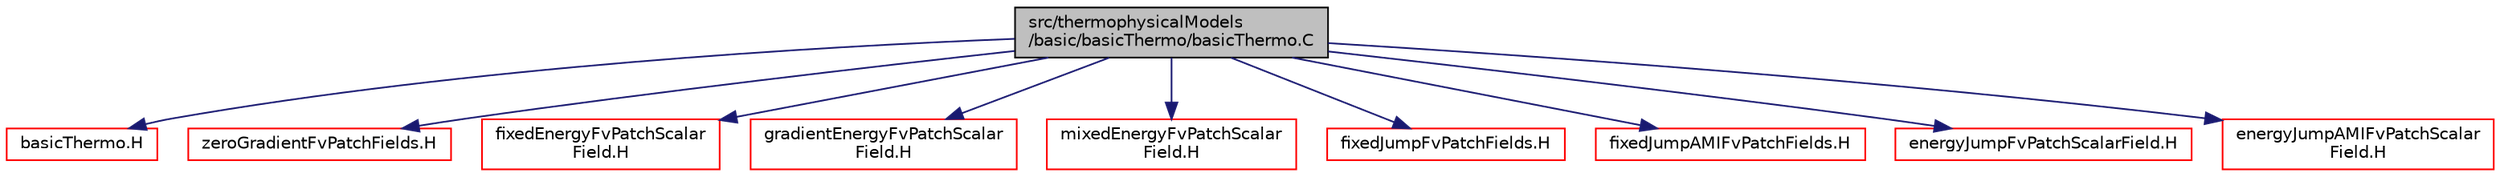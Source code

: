digraph "src/thermophysicalModels/basic/basicThermo/basicThermo.C"
{
  bgcolor="transparent";
  edge [fontname="Helvetica",fontsize="10",labelfontname="Helvetica",labelfontsize="10"];
  node [fontname="Helvetica",fontsize="10",shape=record];
  Node1 [label="src/thermophysicalModels\l/basic/basicThermo/basicThermo.C",height=0.2,width=0.4,color="black", fillcolor="grey75", style="filled", fontcolor="black"];
  Node1 -> Node2 [color="midnightblue",fontsize="10",style="solid",fontname="Helvetica"];
  Node2 [label="basicThermo.H",height=0.2,width=0.4,color="red",URL="$a10124.html"];
  Node1 -> Node3 [color="midnightblue",fontsize="10",style="solid",fontname="Helvetica"];
  Node3 [label="zeroGradientFvPatchFields.H",height=0.2,width=0.4,color="red",URL="$a05378.html"];
  Node1 -> Node4 [color="midnightblue",fontsize="10",style="solid",fontname="Helvetica"];
  Node4 [label="fixedEnergyFvPatchScalar\lField.H",height=0.2,width=0.4,color="red",URL="$a10132.html"];
  Node1 -> Node5 [color="midnightblue",fontsize="10",style="solid",fontname="Helvetica"];
  Node5 [label="gradientEnergyFvPatchScalar\lField.H",height=0.2,width=0.4,color="red",URL="$a10134.html"];
  Node1 -> Node6 [color="midnightblue",fontsize="10",style="solid",fontname="Helvetica"];
  Node6 [label="mixedEnergyFvPatchScalar\lField.H",height=0.2,width=0.4,color="red",URL="$a10136.html"];
  Node1 -> Node7 [color="midnightblue",fontsize="10",style="solid",fontname="Helvetica"];
  Node7 [label="fixedJumpFvPatchFields.H",height=0.2,width=0.4,color="red",URL="$a05493.html"];
  Node1 -> Node8 [color="midnightblue",fontsize="10",style="solid",fontname="Helvetica"];
  Node8 [label="fixedJumpAMIFvPatchFields.H",height=0.2,width=0.4,color="red",URL="$a05498.html"];
  Node1 -> Node9 [color="midnightblue",fontsize="10",style="solid",fontname="Helvetica"];
  Node9 [label="energyJumpFvPatchScalarField.H",height=0.2,width=0.4,color="red",URL="$a10128.html"];
  Node1 -> Node10 [color="midnightblue",fontsize="10",style="solid",fontname="Helvetica"];
  Node10 [label="energyJumpAMIFvPatchScalar\lField.H",height=0.2,width=0.4,color="red",URL="$a10130.html"];
}
